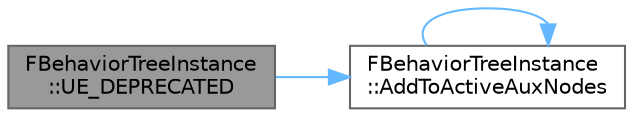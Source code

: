 digraph "FBehaviorTreeInstance::UE_DEPRECATED"
{
 // INTERACTIVE_SVG=YES
 // LATEX_PDF_SIZE
  bgcolor="transparent";
  edge [fontname=Helvetica,fontsize=10,labelfontname=Helvetica,labelfontsize=10];
  node [fontname=Helvetica,fontsize=10,shape=box,height=0.2,width=0.4];
  rankdir="LR";
  Node1 [id="Node000001",label="FBehaviorTreeInstance\l::UE_DEPRECATED",height=0.2,width=0.4,color="gray40", fillcolor="grey60", style="filled", fontcolor="black",tooltip=" "];
  Node1 -> Node2 [id="edge1_Node000001_Node000002",color="steelblue1",style="solid",tooltip=" "];
  Node2 [id="Node000002",label="FBehaviorTreeInstance\l::AddToActiveAuxNodes",height=0.2,width=0.4,color="grey40", fillcolor="white", style="filled",URL="$dd/d71/structFBehaviorTreeInstance.html#a236c7f65b7e0fda1ca645dfd5461e659",tooltip="add specified node to the active nodes list"];
  Node2 -> Node2 [id="edge2_Node000002_Node000002",color="steelblue1",style="solid",tooltip=" "];
}

